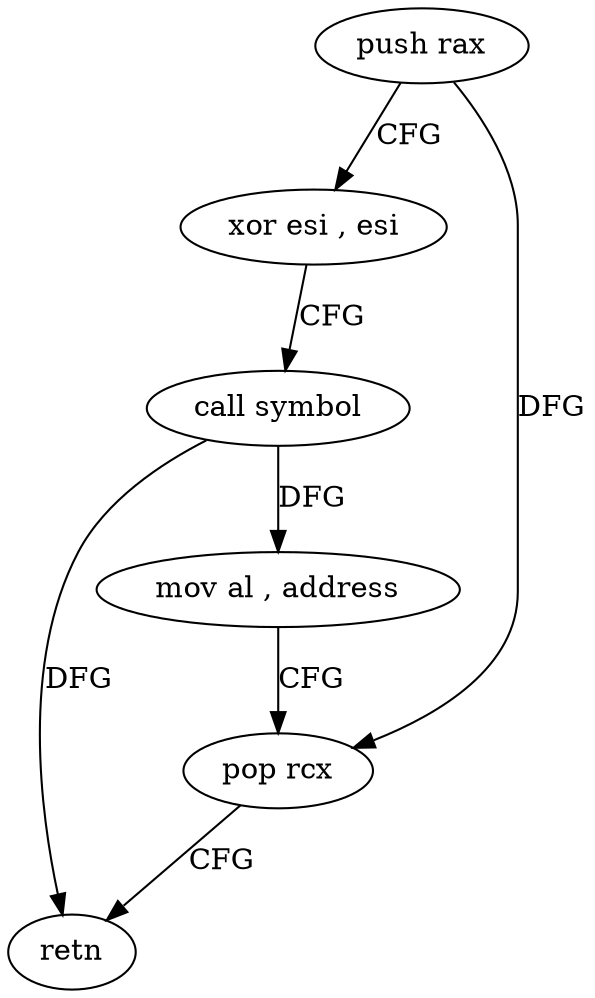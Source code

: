 digraph "func" {
"4243120" [label = "push rax" ]
"4243121" [label = "xor esi , esi" ]
"4243123" [label = "call symbol" ]
"4243128" [label = "mov al , address" ]
"4243130" [label = "pop rcx" ]
"4243131" [label = "retn" ]
"4243120" -> "4243121" [ label = "CFG" ]
"4243120" -> "4243130" [ label = "DFG" ]
"4243121" -> "4243123" [ label = "CFG" ]
"4243123" -> "4243128" [ label = "DFG" ]
"4243123" -> "4243131" [ label = "DFG" ]
"4243128" -> "4243130" [ label = "CFG" ]
"4243130" -> "4243131" [ label = "CFG" ]
}

